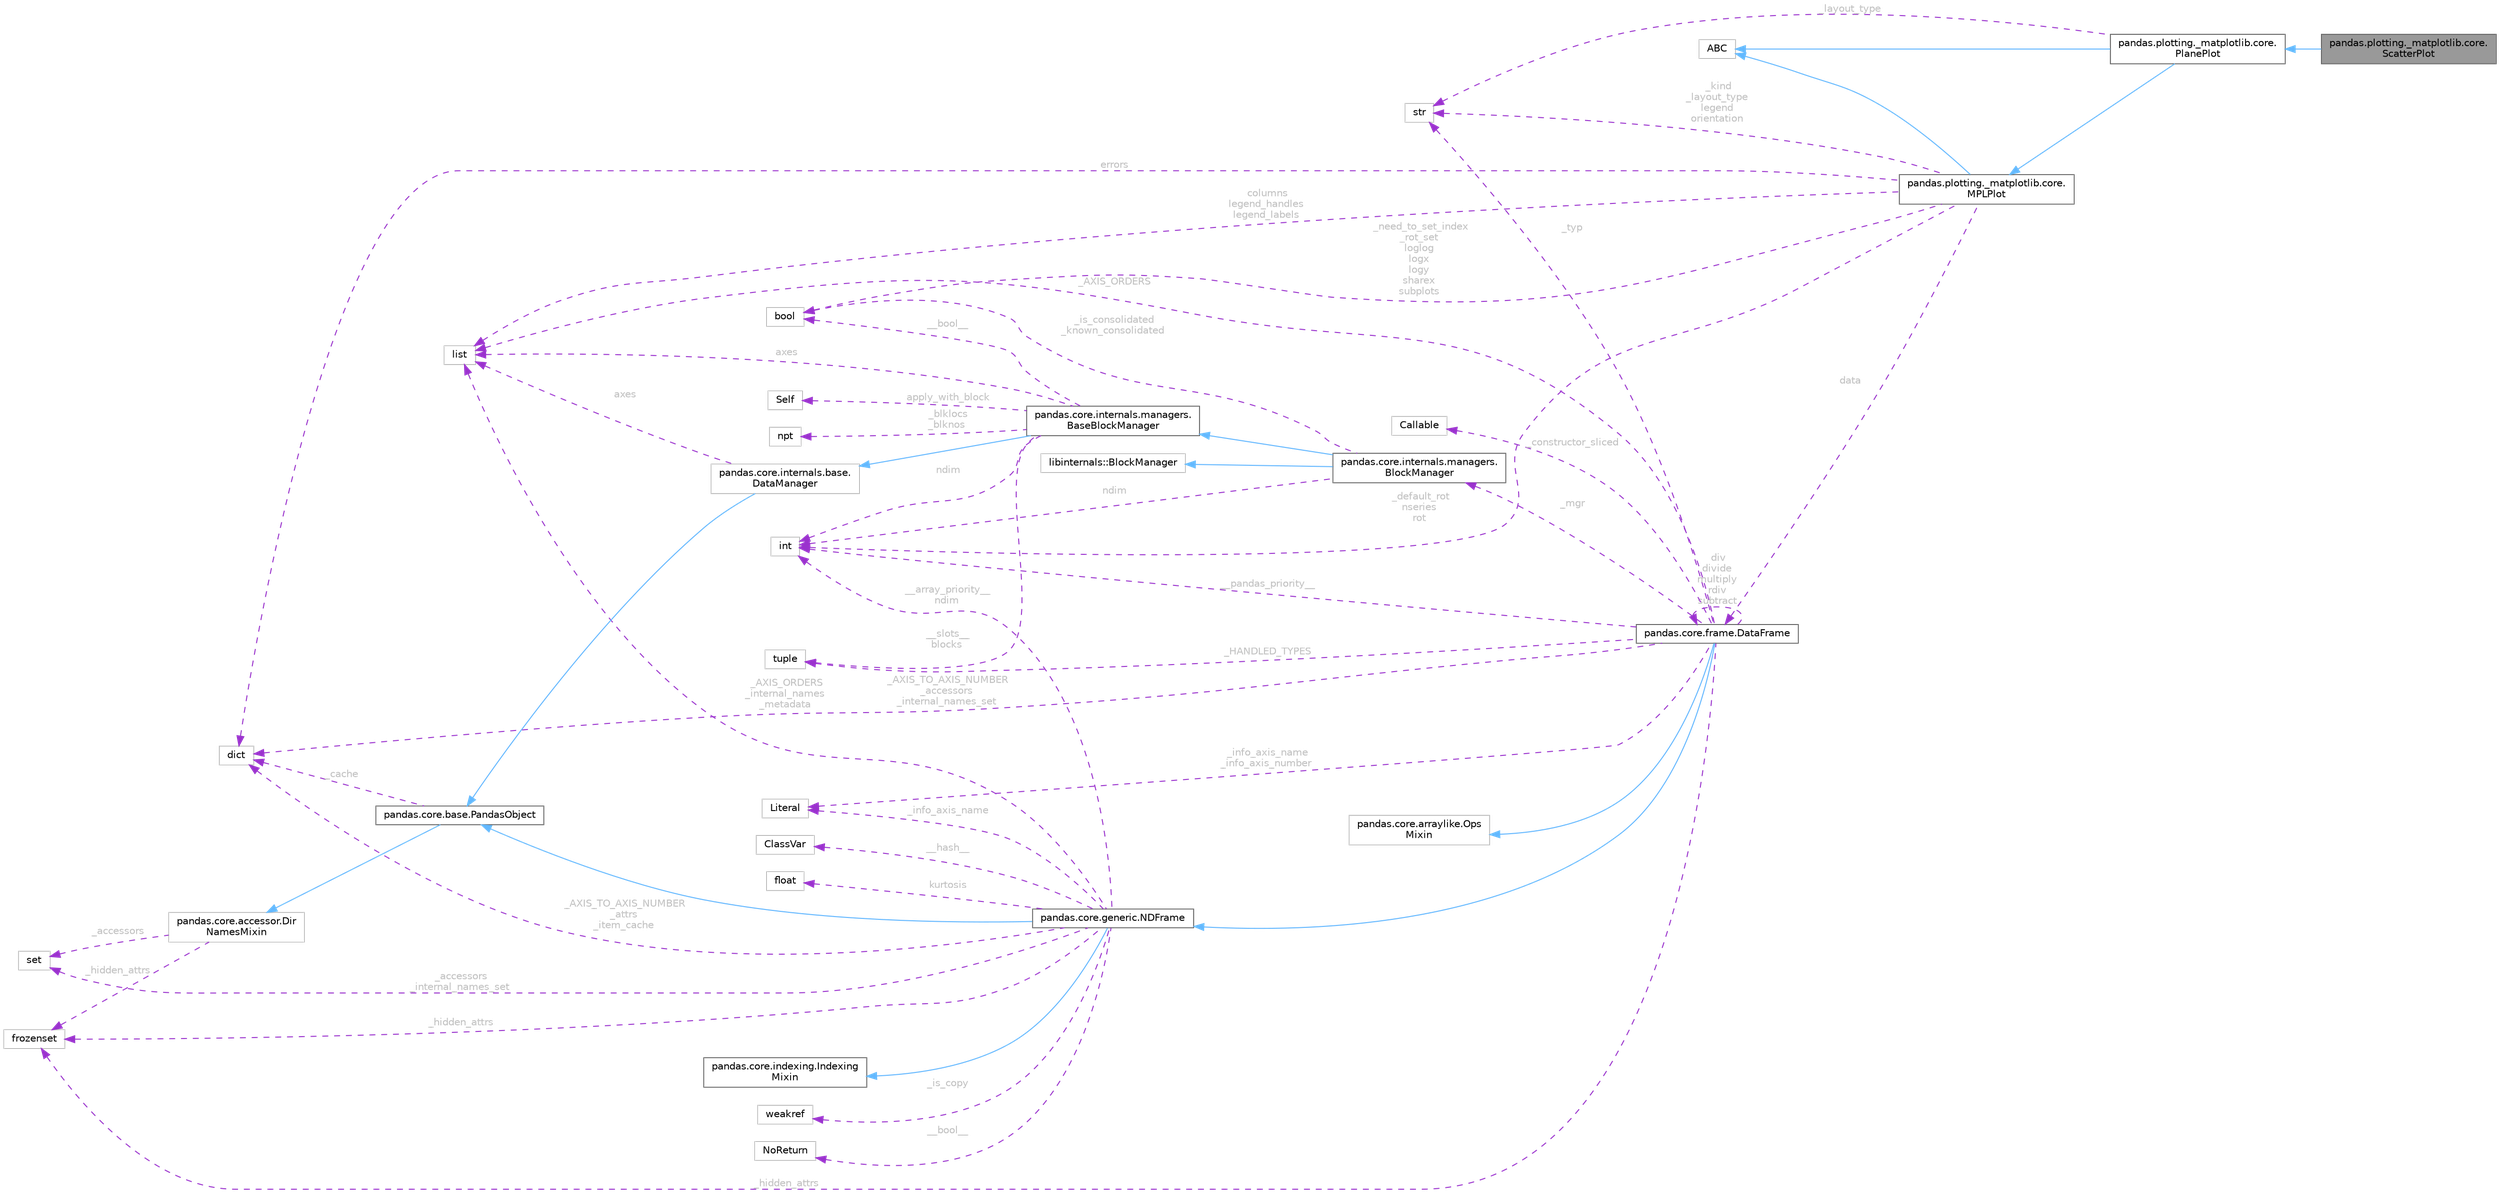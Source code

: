 digraph "pandas.plotting._matplotlib.core.ScatterPlot"
{
 // LATEX_PDF_SIZE
  bgcolor="transparent";
  edge [fontname=Helvetica,fontsize=10,labelfontname=Helvetica,labelfontsize=10];
  node [fontname=Helvetica,fontsize=10,shape=box,height=0.2,width=0.4];
  rankdir="LR";
  Node1 [id="Node000001",label="pandas.plotting._matplotlib.core.\lScatterPlot",height=0.2,width=0.4,color="gray40", fillcolor="grey60", style="filled", fontcolor="black",tooltip=" "];
  Node2 -> Node1 [id="edge1_Node000001_Node000002",dir="back",color="steelblue1",style="solid",tooltip=" "];
  Node2 [id="Node000002",label="pandas.plotting._matplotlib.core.\lPlanePlot",height=0.2,width=0.4,color="gray40", fillcolor="white", style="filled",URL="$d3/d1f/classpandas_1_1plotting_1_1__matplotlib_1_1core_1_1PlanePlot.html",tooltip=" "];
  Node3 -> Node2 [id="edge2_Node000002_Node000003",dir="back",color="steelblue1",style="solid",tooltip=" "];
  Node3 [id="Node000003",label="pandas.plotting._matplotlib.core.\lMPLPlot",height=0.2,width=0.4,color="gray40", fillcolor="white", style="filled",URL="$d9/de5/classpandas_1_1plotting_1_1__matplotlib_1_1core_1_1MPLPlot.html",tooltip=" "];
  Node4 -> Node3 [id="edge3_Node000003_Node000004",dir="back",color="steelblue1",style="solid",tooltip=" "];
  Node4 [id="Node000004",label="ABC",height=0.2,width=0.4,color="grey75", fillcolor="white", style="filled",URL="$dd/d9b/classABC.html",tooltip=" "];
  Node5 -> Node3 [id="edge4_Node000003_Node000005",dir="back",color="darkorchid3",style="dashed",tooltip=" ",label=" _kind\n_layout_type\nlegend\norientation",fontcolor="grey" ];
  Node5 [id="Node000005",label="str",height=0.2,width=0.4,color="grey75", fillcolor="white", style="filled",tooltip=" "];
  Node6 -> Node3 [id="edge5_Node000003_Node000006",dir="back",color="darkorchid3",style="dashed",tooltip=" ",label=" _default_rot\nnseries\nrot",fontcolor="grey" ];
  Node6 [id="Node000006",label="int",height=0.2,width=0.4,color="grey75", fillcolor="white", style="filled",tooltip=" "];
  Node7 -> Node3 [id="edge6_Node000003_Node000007",dir="back",color="darkorchid3",style="dashed",tooltip=" ",label=" _need_to_set_index\n_rot_set\nloglog\nlogx\nlogy\nsharex\nsubplots",fontcolor="grey" ];
  Node7 [id="Node000007",label="bool",height=0.2,width=0.4,color="grey75", fillcolor="white", style="filled",tooltip=" "];
  Node8 -> Node3 [id="edge7_Node000003_Node000008",dir="back",color="darkorchid3",style="dashed",tooltip=" ",label=" columns\nlegend_handles\nlegend_labels",fontcolor="grey" ];
  Node8 [id="Node000008",label="list",height=0.2,width=0.4,color="grey75", fillcolor="white", style="filled",tooltip=" "];
  Node9 -> Node3 [id="edge8_Node000003_Node000009",dir="back",color="darkorchid3",style="dashed",tooltip=" ",label=" errors",fontcolor="grey" ];
  Node9 [id="Node000009",label="dict",height=0.2,width=0.4,color="grey75", fillcolor="white", style="filled",tooltip=" "];
  Node10 -> Node3 [id="edge9_Node000003_Node000010",dir="back",color="darkorchid3",style="dashed",tooltip=" ",label=" data",fontcolor="grey" ];
  Node10 [id="Node000010",label="pandas.core.frame.DataFrame",height=0.2,width=0.4,color="gray40", fillcolor="white", style="filled",URL="$dc/d95/classpandas_1_1core_1_1frame_1_1DataFrame.html",tooltip=" "];
  Node11 -> Node10 [id="edge10_Node000010_Node000011",dir="back",color="steelblue1",style="solid",tooltip=" "];
  Node11 [id="Node000011",label="pandas.core.generic.NDFrame",height=0.2,width=0.4,color="gray40", fillcolor="white", style="filled",URL="$d4/d2c/classpandas_1_1core_1_1generic_1_1NDFrame.html",tooltip=" "];
  Node12 -> Node11 [id="edge11_Node000011_Node000012",dir="back",color="steelblue1",style="solid",tooltip=" "];
  Node12 [id="Node000012",label="pandas.core.base.PandasObject",height=0.2,width=0.4,color="gray40", fillcolor="white", style="filled",URL="$d9/d19/classpandas_1_1core_1_1base_1_1PandasObject.html",tooltip=" "];
  Node13 -> Node12 [id="edge12_Node000012_Node000013",dir="back",color="steelblue1",style="solid",tooltip=" "];
  Node13 [id="Node000013",label="pandas.core.accessor.Dir\lNamesMixin",height=0.2,width=0.4,color="grey75", fillcolor="white", style="filled",URL="$df/dd9/classpandas_1_1core_1_1accessor_1_1DirNamesMixin.html",tooltip=" "];
  Node14 -> Node13 [id="edge13_Node000013_Node000014",dir="back",color="darkorchid3",style="dashed",tooltip=" ",label=" _accessors",fontcolor="grey" ];
  Node14 [id="Node000014",label="set",height=0.2,width=0.4,color="grey75", fillcolor="white", style="filled",tooltip=" "];
  Node15 -> Node13 [id="edge14_Node000013_Node000015",dir="back",color="darkorchid3",style="dashed",tooltip=" ",label=" _hidden_attrs",fontcolor="grey" ];
  Node15 [id="Node000015",label="frozenset",height=0.2,width=0.4,color="grey75", fillcolor="white", style="filled",tooltip=" "];
  Node9 -> Node12 [id="edge15_Node000012_Node000009",dir="back",color="darkorchid3",style="dashed",tooltip=" ",label=" _cache",fontcolor="grey" ];
  Node16 -> Node11 [id="edge16_Node000011_Node000016",dir="back",color="steelblue1",style="solid",tooltip=" "];
  Node16 [id="Node000016",label="pandas.core.indexing.Indexing\lMixin",height=0.2,width=0.4,color="gray40", fillcolor="white", style="filled",URL="$d4/d90/classpandas_1_1core_1_1indexing_1_1IndexingMixin.html",tooltip=" "];
  Node8 -> Node11 [id="edge17_Node000011_Node000008",dir="back",color="darkorchid3",style="dashed",tooltip=" ",label=" _AXIS_ORDERS\n_internal_names\n_metadata",fontcolor="grey" ];
  Node14 -> Node11 [id="edge18_Node000011_Node000014",dir="back",color="darkorchid3",style="dashed",tooltip=" ",label=" _accessors\n_internal_names_set",fontcolor="grey" ];
  Node15 -> Node11 [id="edge19_Node000011_Node000015",dir="back",color="darkorchid3",style="dashed",tooltip=" ",label=" _hidden_attrs",fontcolor="grey" ];
  Node17 -> Node11 [id="edge20_Node000011_Node000017",dir="back",color="darkorchid3",style="dashed",tooltip=" ",label=" _is_copy",fontcolor="grey" ];
  Node17 [id="Node000017",label="weakref",height=0.2,width=0.4,color="grey75", fillcolor="white", style="filled",tooltip=" "];
  Node9 -> Node11 [id="edge21_Node000011_Node000009",dir="back",color="darkorchid3",style="dashed",tooltip=" ",label=" _AXIS_TO_AXIS_NUMBER\n_attrs\n_item_cache",fontcolor="grey" ];
  Node18 -> Node11 [id="edge22_Node000011_Node000018",dir="back",color="darkorchid3",style="dashed",tooltip=" ",label=" _info_axis_name",fontcolor="grey" ];
  Node18 [id="Node000018",label="Literal",height=0.2,width=0.4,color="grey75", fillcolor="white", style="filled",tooltip=" "];
  Node19 -> Node11 [id="edge23_Node000011_Node000019",dir="back",color="darkorchid3",style="dashed",tooltip=" ",label=" __bool__",fontcolor="grey" ];
  Node19 [id="Node000019",label="NoReturn",height=0.2,width=0.4,color="grey75", fillcolor="white", style="filled",tooltip=" "];
  Node20 -> Node11 [id="edge24_Node000011_Node000020",dir="back",color="darkorchid3",style="dashed",tooltip=" ",label=" __hash__",fontcolor="grey" ];
  Node20 [id="Node000020",label="ClassVar",height=0.2,width=0.4,color="grey75", fillcolor="white", style="filled",tooltip=" "];
  Node6 -> Node11 [id="edge25_Node000011_Node000006",dir="back",color="darkorchid3",style="dashed",tooltip=" ",label=" __array_priority__\nndim",fontcolor="grey" ];
  Node21 -> Node11 [id="edge26_Node000011_Node000021",dir="back",color="darkorchid3",style="dashed",tooltip=" ",label=" kurtosis",fontcolor="grey" ];
  Node21 [id="Node000021",label="float",height=0.2,width=0.4,color="grey75", fillcolor="white", style="filled",tooltip=" "];
  Node22 -> Node10 [id="edge27_Node000010_Node000022",dir="back",color="steelblue1",style="solid",tooltip=" "];
  Node22 [id="Node000022",label="pandas.core.arraylike.Ops\lMixin",height=0.2,width=0.4,color="grey75", fillcolor="white", style="filled",URL="$da/d26/classpandas_1_1core_1_1arraylike_1_1OpsMixin.html",tooltip=" "];
  Node9 -> Node10 [id="edge28_Node000010_Node000009",dir="back",color="darkorchid3",style="dashed",tooltip=" ",label=" _AXIS_TO_AXIS_NUMBER\n_accessors\n_internal_names_set",fontcolor="grey" ];
  Node5 -> Node10 [id="edge29_Node000010_Node000005",dir="back",color="darkorchid3",style="dashed",tooltip=" ",label=" _typ",fontcolor="grey" ];
  Node23 -> Node10 [id="edge30_Node000010_Node000023",dir="back",color="darkorchid3",style="dashed",tooltip=" ",label=" _HANDLED_TYPES",fontcolor="grey" ];
  Node23 [id="Node000023",label="tuple",height=0.2,width=0.4,color="grey75", fillcolor="white", style="filled",tooltip=" "];
  Node15 -> Node10 [id="edge31_Node000010_Node000015",dir="back",color="darkorchid3",style="dashed",tooltip=" ",label=" _hidden_attrs",fontcolor="grey" ];
  Node24 -> Node10 [id="edge32_Node000010_Node000024",dir="back",color="darkorchid3",style="dashed",tooltip=" ",label=" _mgr",fontcolor="grey" ];
  Node24 [id="Node000024",label="pandas.core.internals.managers.\lBlockManager",height=0.2,width=0.4,color="gray40", fillcolor="white", style="filled",URL="$de/dc6/classpandas_1_1core_1_1internals_1_1managers_1_1BlockManager.html",tooltip=" "];
  Node25 -> Node24 [id="edge33_Node000024_Node000025",dir="back",color="steelblue1",style="solid",tooltip=" "];
  Node25 [id="Node000025",label="libinternals::BlockManager",height=0.2,width=0.4,color="grey75", fillcolor="white", style="filled",tooltip=" "];
  Node26 -> Node24 [id="edge34_Node000024_Node000026",dir="back",color="steelblue1",style="solid",tooltip=" "];
  Node26 [id="Node000026",label="pandas.core.internals.managers.\lBaseBlockManager",height=0.2,width=0.4,color="gray40", fillcolor="white", style="filled",URL="$d0/d01/classpandas_1_1core_1_1internals_1_1managers_1_1BaseBlockManager.html",tooltip=" "];
  Node27 -> Node26 [id="edge35_Node000026_Node000027",dir="back",color="steelblue1",style="solid",tooltip=" "];
  Node27 [id="Node000027",label="pandas.core.internals.base.\lDataManager",height=0.2,width=0.4,color="grey75", fillcolor="white", style="filled",URL="$d5/d55/classpandas_1_1core_1_1internals_1_1base_1_1DataManager.html",tooltip=" "];
  Node12 -> Node27 [id="edge36_Node000027_Node000012",dir="back",color="steelblue1",style="solid",tooltip=" "];
  Node8 -> Node27 [id="edge37_Node000027_Node000008",dir="back",color="darkorchid3",style="dashed",tooltip=" ",label=" axes",fontcolor="grey" ];
  Node23 -> Node26 [id="edge38_Node000026_Node000023",dir="back",color="darkorchid3",style="dashed",tooltip=" ",label=" __slots__\nblocks",fontcolor="grey" ];
  Node28 -> Node26 [id="edge39_Node000026_Node000028",dir="back",color="darkorchid3",style="dashed",tooltip=" ",label=" _blklocs\n_blknos",fontcolor="grey" ];
  Node28 [id="Node000028",label="npt",height=0.2,width=0.4,color="grey75", fillcolor="white", style="filled",tooltip=" "];
  Node8 -> Node26 [id="edge40_Node000026_Node000008",dir="back",color="darkorchid3",style="dashed",tooltip=" ",label=" axes",fontcolor="grey" ];
  Node7 -> Node26 [id="edge41_Node000026_Node000007",dir="back",color="darkorchid3",style="dashed",tooltip=" ",label=" __bool__",fontcolor="grey" ];
  Node29 -> Node26 [id="edge42_Node000026_Node000029",dir="back",color="darkorchid3",style="dashed",tooltip=" ",label=" apply_with_block",fontcolor="grey" ];
  Node29 [id="Node000029",label="Self",height=0.2,width=0.4,color="grey75", fillcolor="white", style="filled",tooltip=" "];
  Node6 -> Node26 [id="edge43_Node000026_Node000006",dir="back",color="darkorchid3",style="dashed",tooltip=" ",label=" ndim",fontcolor="grey" ];
  Node6 -> Node24 [id="edge44_Node000024_Node000006",dir="back",color="darkorchid3",style="dashed",tooltip=" ",label=" ndim",fontcolor="grey" ];
  Node7 -> Node24 [id="edge45_Node000024_Node000007",dir="back",color="darkorchid3",style="dashed",tooltip=" ",label=" _is_consolidated\n_known_consolidated",fontcolor="grey" ];
  Node6 -> Node10 [id="edge46_Node000010_Node000006",dir="back",color="darkorchid3",style="dashed",tooltip=" ",label=" __pandas_priority__",fontcolor="grey" ];
  Node30 -> Node10 [id="edge47_Node000010_Node000030",dir="back",color="darkorchid3",style="dashed",tooltip=" ",label=" _constructor_sliced",fontcolor="grey" ];
  Node30 [id="Node000030",label="Callable",height=0.2,width=0.4,color="grey75", fillcolor="white", style="filled",tooltip=" "];
  Node10 -> Node10 [id="edge48_Node000010_Node000010",dir="back",color="darkorchid3",style="dashed",tooltip=" ",label=" div\ndivide\nmultiply\nrdiv\nsubtract",fontcolor="grey" ];
  Node8 -> Node10 [id="edge49_Node000010_Node000008",dir="back",color="darkorchid3",style="dashed",tooltip=" ",label=" _AXIS_ORDERS",fontcolor="grey" ];
  Node18 -> Node10 [id="edge50_Node000010_Node000018",dir="back",color="darkorchid3",style="dashed",tooltip=" ",label=" _info_axis_name\n_info_axis_number",fontcolor="grey" ];
  Node4 -> Node2 [id="edge51_Node000002_Node000004",dir="back",color="steelblue1",style="solid",tooltip=" "];
  Node5 -> Node2 [id="edge52_Node000002_Node000005",dir="back",color="darkorchid3",style="dashed",tooltip=" ",label=" _layout_type",fontcolor="grey" ];
}
